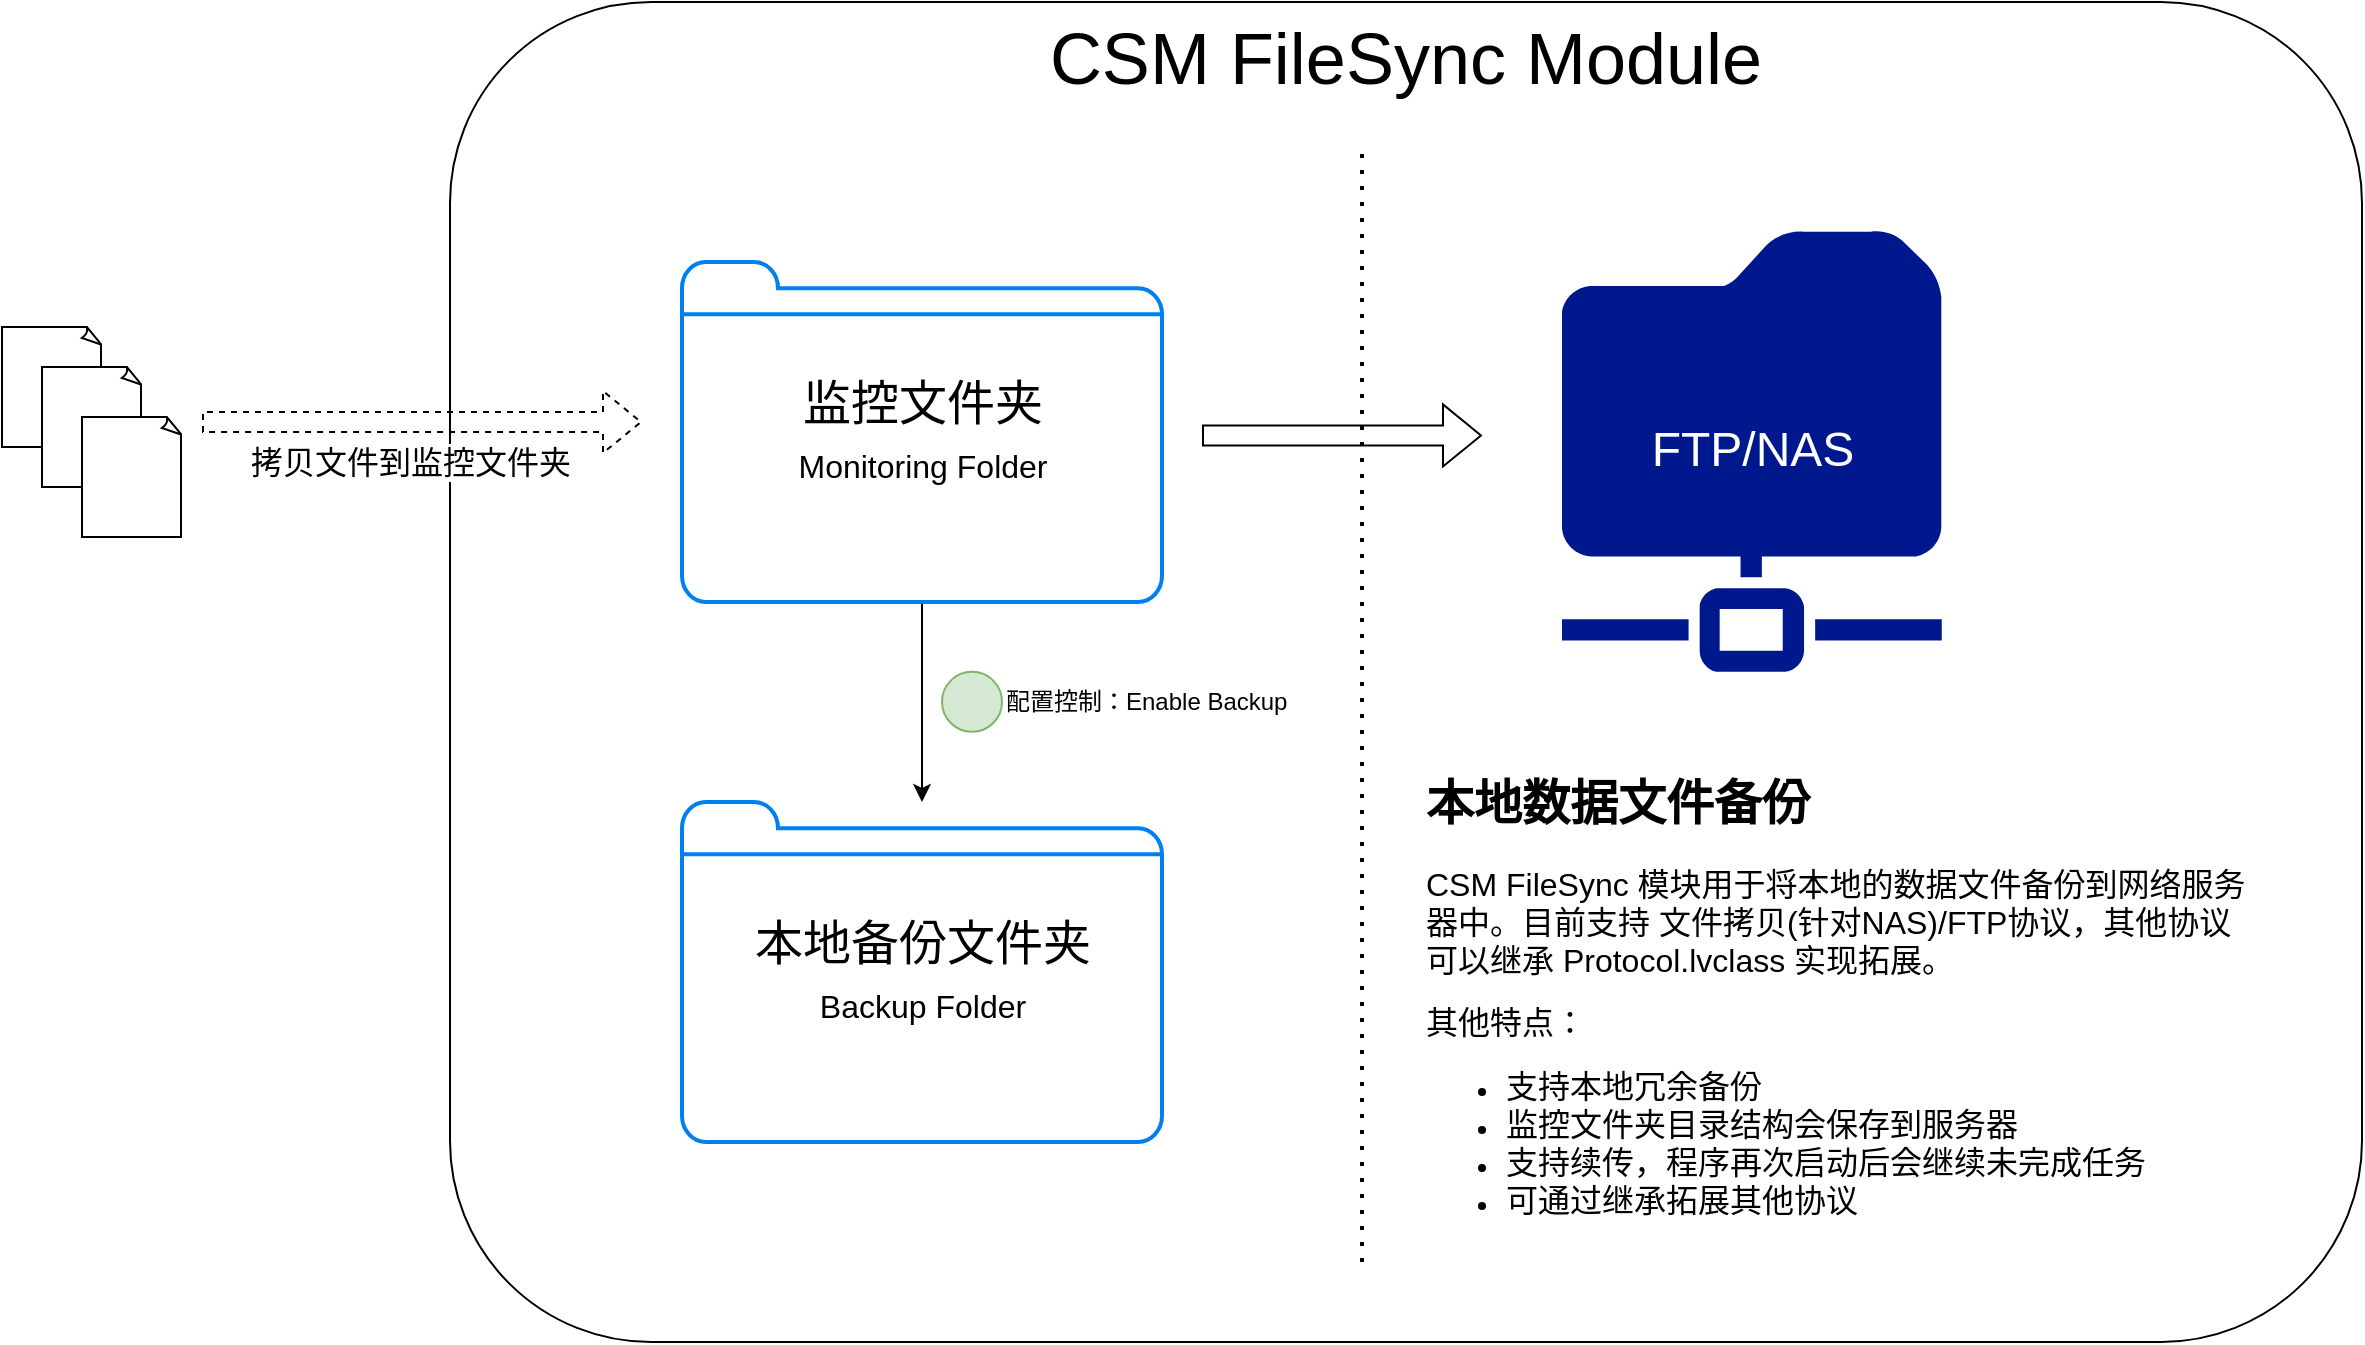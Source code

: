 <mxfile version="27.0.2">
  <diagram name="第 1 页" id="8m91V9avulrdhInj36Ro">
    <mxGraphModel dx="2066" dy="1209" grid="1" gridSize="10" guides="1" tooltips="1" connect="1" arrows="1" fold="1" page="1" pageScale="1" pageWidth="827" pageHeight="1169" math="0" shadow="0">
      <root>
        <mxCell id="0" />
        <mxCell id="1" parent="0" />
        <mxCell id="qE5QjX-OEgGUaivpO23c-16" value="CSM FileSync Module" style="rounded=1;whiteSpace=wrap;html=1;verticalAlign=top;fontSize=36;" vertex="1" parent="1">
          <mxGeometry x="344" y="200" width="956" height="670" as="geometry" />
        </mxCell>
        <mxCell id="qE5QjX-OEgGUaivpO23c-4" style="edgeStyle=orthogonalEdgeStyle;rounded=0;orthogonalLoop=1;jettySize=auto;html=1;" edge="1" parent="1" source="qE5QjX-OEgGUaivpO23c-1" target="qE5QjX-OEgGUaivpO23c-2">
          <mxGeometry relative="1" as="geometry" />
        </mxCell>
        <mxCell id="qE5QjX-OEgGUaivpO23c-1" value="&lt;div&gt;监控文件夹&lt;/div&gt;&lt;font style=&quot;font-size: 16px;&quot;&gt;Monitoring&amp;nbsp;&lt;span style=&quot;background-color: light-dark(rgb(255, 255, 255), rgb(18, 18, 18)); color: light-dark(rgb(0, 0, 0), rgb(255, 255, 255));&quot;&gt;Folder&lt;/span&gt;&lt;/font&gt;" style="html=1;verticalLabelPosition=middle;align=center;labelBackgroundColor=#ffffff;verticalAlign=middle;strokeWidth=2;strokeColor=#0080F0;shadow=0;dashed=0;shape=mxgraph.ios7.icons.folder;fontSize=24;labelPosition=center;" vertex="1" parent="1">
          <mxGeometry x="460" y="330" width="240" height="170" as="geometry" />
        </mxCell>
        <mxCell id="qE5QjX-OEgGUaivpO23c-2" value="&lt;div&gt;&lt;font&gt;本地备份文件夹&lt;/font&gt;&lt;/div&gt;&lt;font style=&quot;font-size: 16px;&quot;&gt;Backup&amp;nbsp;&lt;/font&gt;&lt;span style=&quot;font-size: 16px; background-color: light-dark(rgb(255, 255, 255), rgb(18, 18, 18)); color: light-dark(rgb(0, 0, 0), rgb(255, 255, 255));&quot;&gt;Folder&lt;/span&gt;" style="html=1;verticalLabelPosition=middle;align=center;labelBackgroundColor=#ffffff;verticalAlign=middle;strokeWidth=2;strokeColor=#0080F0;shadow=0;dashed=0;shape=mxgraph.ios7.icons.folder;fontSize=24;labelPosition=center;" vertex="1" parent="1">
          <mxGeometry x="460" y="600" width="240" height="170" as="geometry" />
        </mxCell>
        <mxCell id="qE5QjX-OEgGUaivpO23c-6" value="FTP/NAS" style="sketch=0;aspect=fixed;pointerEvents=1;shadow=0;dashed=0;html=1;strokeColor=none;labelPosition=center;verticalLabelPosition=middle;verticalAlign=middle;align=center;fillColor=#00188D;shape=mxgraph.mscae.enterprise.shared_folder;fontSize=24;fontColor=#FFFFFF;" vertex="1" parent="1">
          <mxGeometry x="900" y="314" width="190" height="220.93" as="geometry" />
        </mxCell>
        <mxCell id="qE5QjX-OEgGUaivpO23c-7" value="" style="endArrow=none;dashed=1;html=1;dashPattern=1 3;strokeWidth=2;rounded=0;" edge="1" parent="1">
          <mxGeometry width="50" height="50" relative="1" as="geometry">
            <mxPoint x="800" y="830" as="sourcePoint" />
            <mxPoint x="800" y="270" as="targetPoint" />
          </mxGeometry>
        </mxCell>
        <mxCell id="qE5QjX-OEgGUaivpO23c-8" value="" style="shape=flexArrow;endArrow=classic;html=1;rounded=0;" edge="1" parent="1">
          <mxGeometry width="50" height="50" relative="1" as="geometry">
            <mxPoint x="720" y="416.71" as="sourcePoint" />
            <mxPoint x="860" y="416.71" as="targetPoint" />
          </mxGeometry>
        </mxCell>
        <mxCell id="qE5QjX-OEgGUaivpO23c-9" value="" style="whiteSpace=wrap;html=1;shape=mxgraph.basic.document" vertex="1" parent="1">
          <mxGeometry x="120" y="362.5" width="50" height="60" as="geometry" />
        </mxCell>
        <mxCell id="qE5QjX-OEgGUaivpO23c-10" value="" style="whiteSpace=wrap;html=1;shape=mxgraph.basic.document" vertex="1" parent="1">
          <mxGeometry x="140" y="382.5" width="50" height="60" as="geometry" />
        </mxCell>
        <mxCell id="qE5QjX-OEgGUaivpO23c-11" value="" style="whiteSpace=wrap;html=1;shape=mxgraph.basic.document" vertex="1" parent="1">
          <mxGeometry x="160" y="407.5" width="50" height="60" as="geometry" />
        </mxCell>
        <mxCell id="qE5QjX-OEgGUaivpO23c-12" value="&lt;font style=&quot;font-size: 16px;&quot;&gt;拷贝文件到监控文件夹&lt;/font&gt;" style="shape=flexArrow;endArrow=classic;html=1;rounded=0;dashed=1;" edge="1" parent="1">
          <mxGeometry x="-0.059" y="-20" width="50" height="50" relative="1" as="geometry">
            <mxPoint x="220" y="410" as="sourcePoint" />
            <mxPoint x="440" y="410" as="targetPoint" />
            <mxPoint as="offset" />
          </mxGeometry>
        </mxCell>
        <mxCell id="qE5QjX-OEgGUaivpO23c-13" value="配置控制：Enable Backup" style="ellipse;html=1;aspect=fixed;fillColor=#d5e8d4;strokeColor=#82b366;labelPosition=right;verticalLabelPosition=middle;align=left;verticalAlign=middle;" vertex="1" parent="1">
          <mxGeometry x="590" y="534.93" width="30" height="30" as="geometry" />
        </mxCell>
        <mxCell id="qE5QjX-OEgGUaivpO23c-15" value="&lt;h1 style=&quot;margin-top: 0px;&quot;&gt;本地数据文件备份&lt;/h1&gt;&lt;p&gt;&lt;font style=&quot;font-size: 16px;&quot;&gt;CSM FileSync 模块用于将本地的数据文件备份到网络服务器中。目前支持 文件拷贝(针对NAS)/FTP协议，其他协议可以继承 Protocol.lvclass 实现拓展。&lt;/font&gt;&lt;/p&gt;&lt;p&gt;&lt;font style=&quot;font-size: 16px;&quot;&gt;其他特点：&lt;/font&gt;&lt;/p&gt;&lt;p&gt;&lt;/p&gt;&lt;ul&gt;&lt;li&gt;&lt;font style=&quot;font-size: 16px;&quot;&gt;支持本地冗余备份&lt;/font&gt;&lt;/li&gt;&lt;li&gt;&lt;span style=&quot;font-size: 16px;&quot;&gt;监控文件夹目录结构会保存到服务器&lt;/span&gt;&lt;/li&gt;&lt;li&gt;&lt;span style=&quot;font-size: 16px;&quot;&gt;支持续传，程序再次启动后会继续未完成任务&lt;/span&gt;&lt;/li&gt;&lt;li&gt;&lt;span style=&quot;font-size: 16px;&quot;&gt;可通过继承拓展其他协议&lt;/span&gt;&lt;/li&gt;&lt;/ul&gt;&lt;p&gt;&lt;/p&gt;&lt;p&gt;&lt;br&gt;&lt;/p&gt;" style="text;html=1;whiteSpace=wrap;overflow=hidden;rounded=0;" vertex="1" parent="1">
          <mxGeometry x="830" y="580" width="420" height="250" as="geometry" />
        </mxCell>
      </root>
    </mxGraphModel>
  </diagram>
</mxfile>
